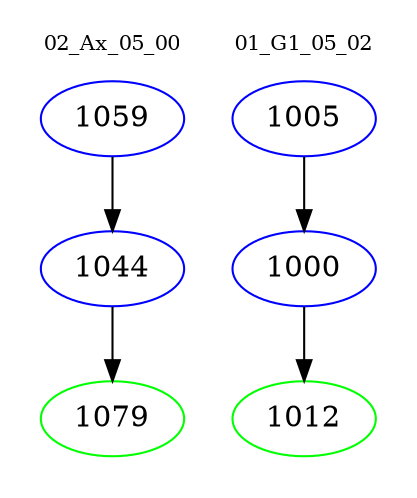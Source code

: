 digraph{
subgraph cluster_0 {
color = white
label = "02_Ax_05_00";
fontsize=10;
T0_1059 [label="1059", color="blue"]
T0_1059 -> T0_1044 [color="black"]
T0_1044 [label="1044", color="blue"]
T0_1044 -> T0_1079 [color="black"]
T0_1079 [label="1079", color="green"]
}
subgraph cluster_1 {
color = white
label = "01_G1_05_02";
fontsize=10;
T1_1005 [label="1005", color="blue"]
T1_1005 -> T1_1000 [color="black"]
T1_1000 [label="1000", color="blue"]
T1_1000 -> T1_1012 [color="black"]
T1_1012 [label="1012", color="green"]
}
}
